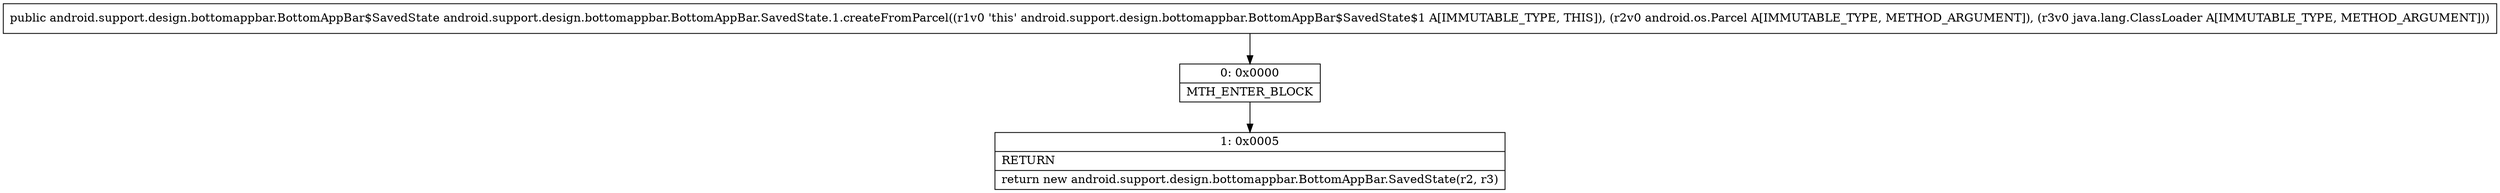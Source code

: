 digraph "CFG forandroid.support.design.bottomappbar.BottomAppBar.SavedState.1.createFromParcel(Landroid\/os\/Parcel;Ljava\/lang\/ClassLoader;)Landroid\/support\/design\/bottomappbar\/BottomAppBar$SavedState;" {
Node_0 [shape=record,label="{0\:\ 0x0000|MTH_ENTER_BLOCK\l}"];
Node_1 [shape=record,label="{1\:\ 0x0005|RETURN\l|return new android.support.design.bottomappbar.BottomAppBar.SavedState(r2, r3)\l}"];
MethodNode[shape=record,label="{public android.support.design.bottomappbar.BottomAppBar$SavedState android.support.design.bottomappbar.BottomAppBar.SavedState.1.createFromParcel((r1v0 'this' android.support.design.bottomappbar.BottomAppBar$SavedState$1 A[IMMUTABLE_TYPE, THIS]), (r2v0 android.os.Parcel A[IMMUTABLE_TYPE, METHOD_ARGUMENT]), (r3v0 java.lang.ClassLoader A[IMMUTABLE_TYPE, METHOD_ARGUMENT])) }"];
MethodNode -> Node_0;
Node_0 -> Node_1;
}

